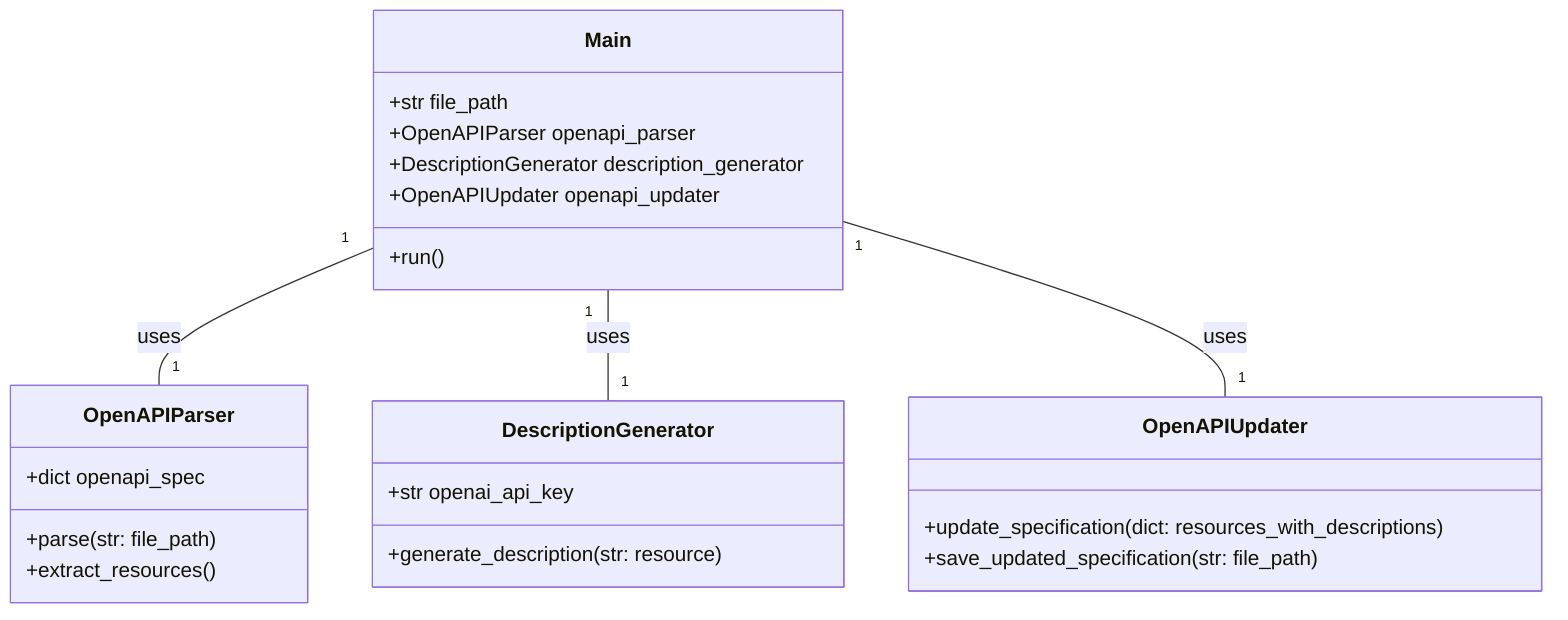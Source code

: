 classDiagram
    class Main{
        +str file_path
        +OpenAPIParser openapi_parser
        +DescriptionGenerator description_generator
        +OpenAPIUpdater openapi_updater
        +run()
    }
    class OpenAPIParser{
        +dict openapi_spec
        +parse(str: file_path)
        +extract_resources()
    }
    class DescriptionGenerator{
        +str openai_api_key
        +generate_description(str: resource)
    }
    class OpenAPIUpdater{
        +update_specification(dict: resources_with_descriptions)
        +save_updated_specification(str: file_path)
    }
    Main "1" -- "1" OpenAPIParser: uses
    Main "1" -- "1" DescriptionGenerator: uses
    Main "1" -- "1" OpenAPIUpdater: uses